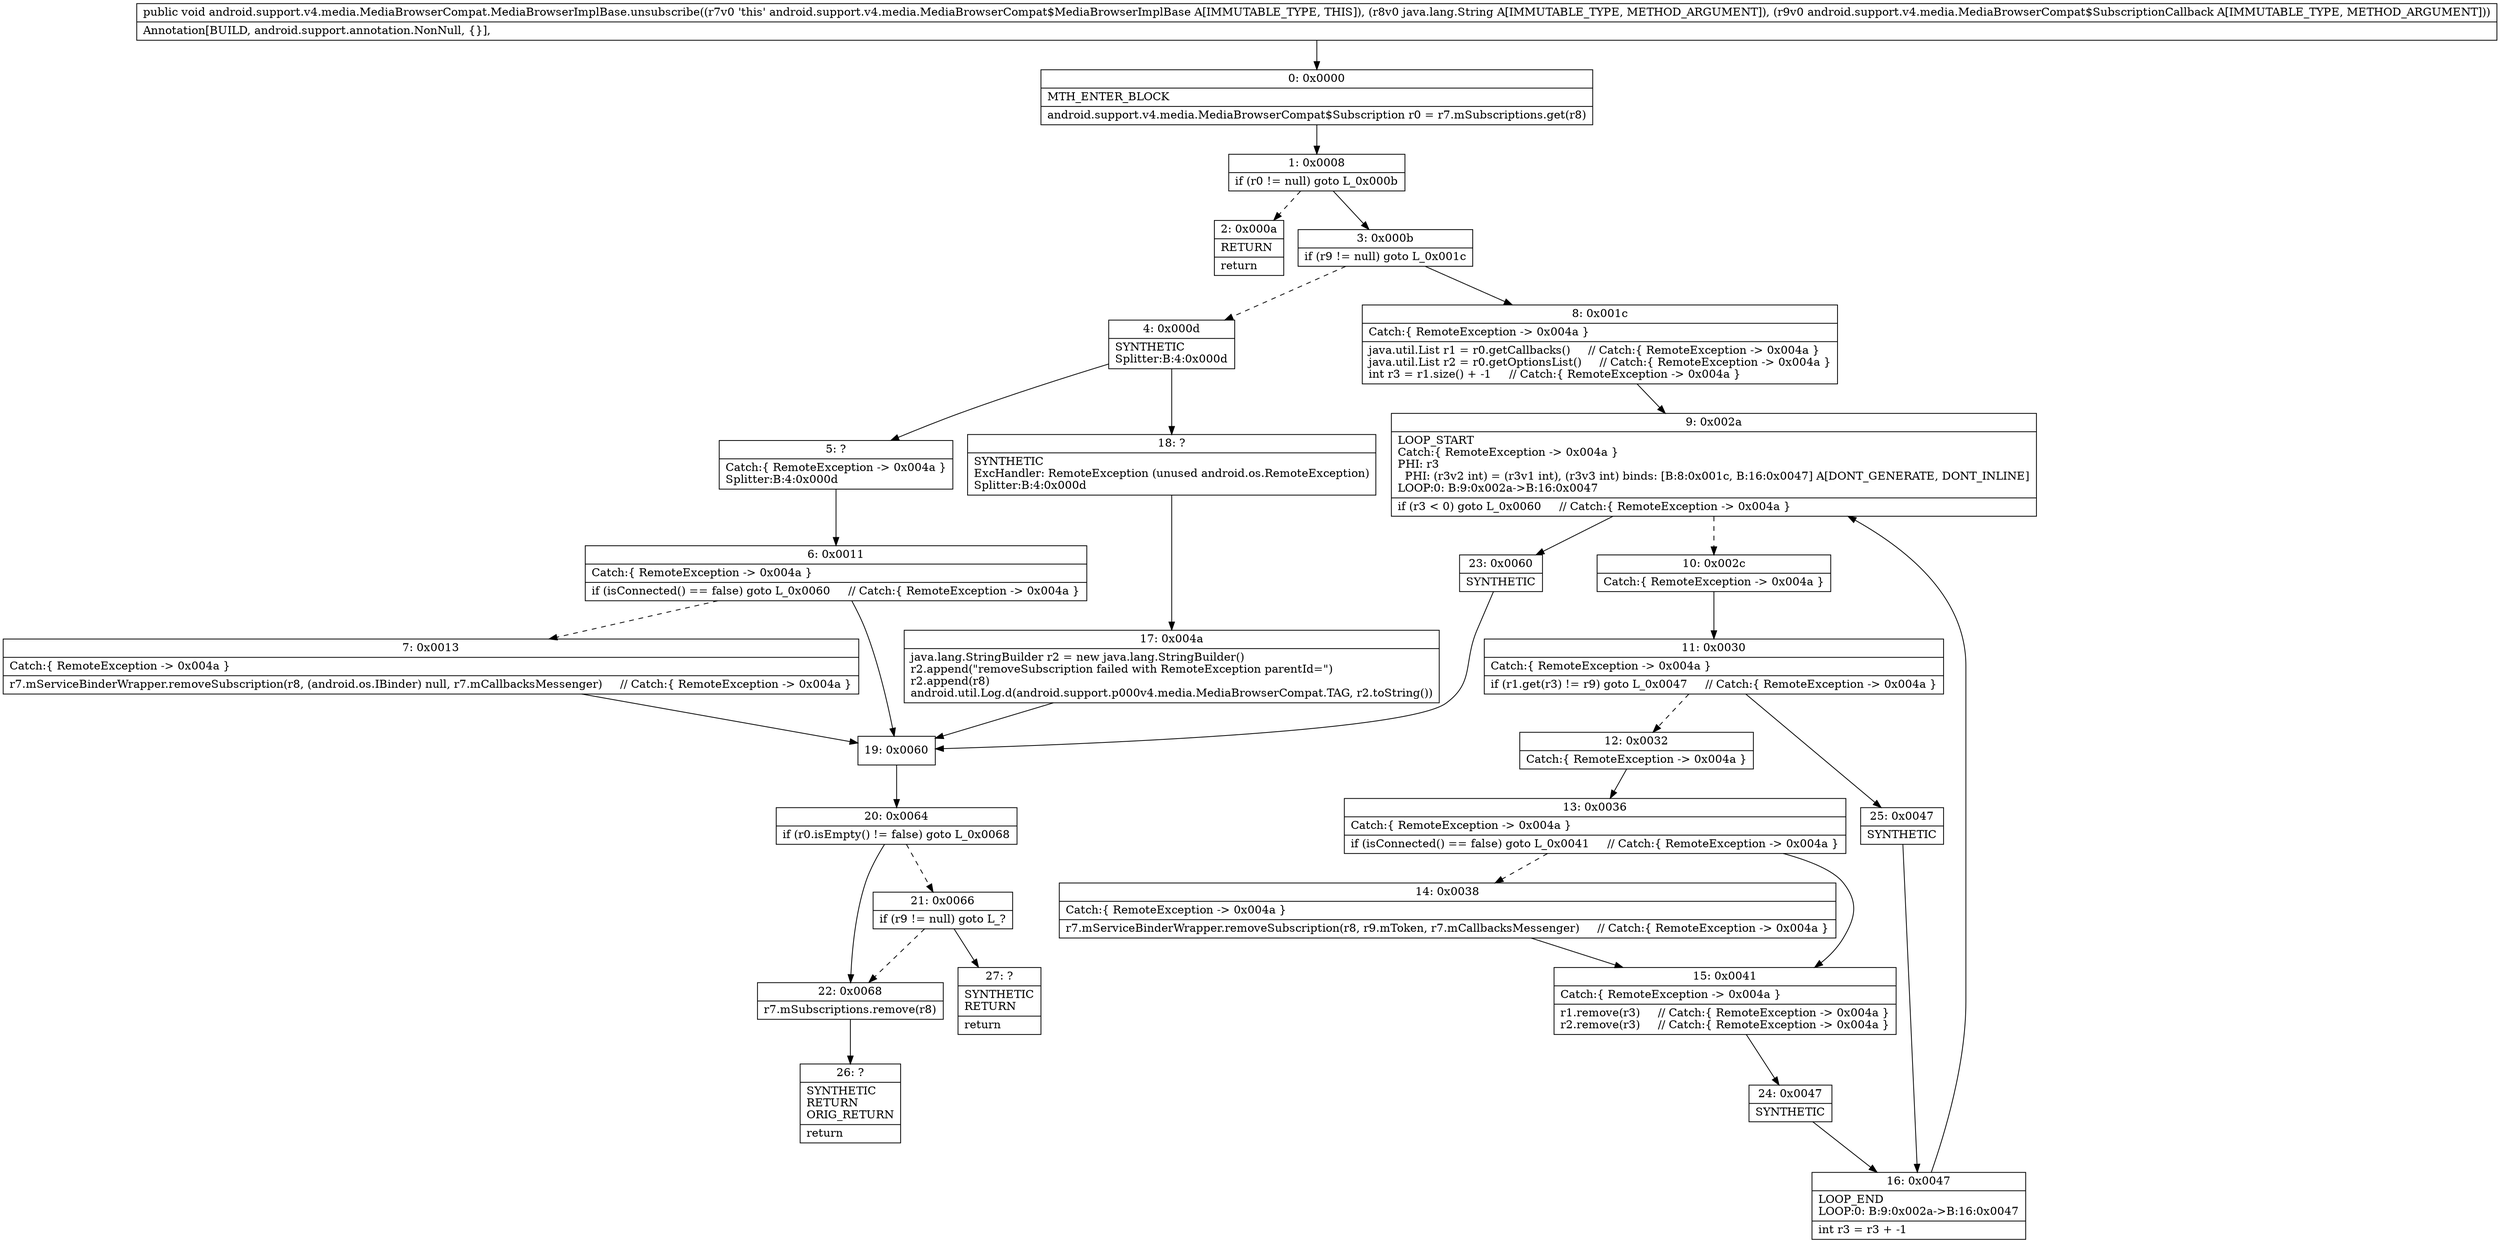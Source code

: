 digraph "CFG forandroid.support.v4.media.MediaBrowserCompat.MediaBrowserImplBase.unsubscribe(Ljava\/lang\/String;Landroid\/support\/v4\/media\/MediaBrowserCompat$SubscriptionCallback;)V" {
Node_0 [shape=record,label="{0\:\ 0x0000|MTH_ENTER_BLOCK\l|android.support.v4.media.MediaBrowserCompat$Subscription r0 = r7.mSubscriptions.get(r8)\l}"];
Node_1 [shape=record,label="{1\:\ 0x0008|if (r0 != null) goto L_0x000b\l}"];
Node_2 [shape=record,label="{2\:\ 0x000a|RETURN\l|return\l}"];
Node_3 [shape=record,label="{3\:\ 0x000b|if (r9 != null) goto L_0x001c\l}"];
Node_4 [shape=record,label="{4\:\ 0x000d|SYNTHETIC\lSplitter:B:4:0x000d\l}"];
Node_5 [shape=record,label="{5\:\ ?|Catch:\{ RemoteException \-\> 0x004a \}\lSplitter:B:4:0x000d\l}"];
Node_6 [shape=record,label="{6\:\ 0x0011|Catch:\{ RemoteException \-\> 0x004a \}\l|if (isConnected() == false) goto L_0x0060     \/\/ Catch:\{ RemoteException \-\> 0x004a \}\l}"];
Node_7 [shape=record,label="{7\:\ 0x0013|Catch:\{ RemoteException \-\> 0x004a \}\l|r7.mServiceBinderWrapper.removeSubscription(r8, (android.os.IBinder) null, r7.mCallbacksMessenger)     \/\/ Catch:\{ RemoteException \-\> 0x004a \}\l}"];
Node_8 [shape=record,label="{8\:\ 0x001c|Catch:\{ RemoteException \-\> 0x004a \}\l|java.util.List r1 = r0.getCallbacks()     \/\/ Catch:\{ RemoteException \-\> 0x004a \}\ljava.util.List r2 = r0.getOptionsList()     \/\/ Catch:\{ RemoteException \-\> 0x004a \}\lint r3 = r1.size() + \-1     \/\/ Catch:\{ RemoteException \-\> 0x004a \}\l}"];
Node_9 [shape=record,label="{9\:\ 0x002a|LOOP_START\lCatch:\{ RemoteException \-\> 0x004a \}\lPHI: r3 \l  PHI: (r3v2 int) = (r3v1 int), (r3v3 int) binds: [B:8:0x001c, B:16:0x0047] A[DONT_GENERATE, DONT_INLINE]\lLOOP:0: B:9:0x002a\-\>B:16:0x0047\l|if (r3 \< 0) goto L_0x0060     \/\/ Catch:\{ RemoteException \-\> 0x004a \}\l}"];
Node_10 [shape=record,label="{10\:\ 0x002c|Catch:\{ RemoteException \-\> 0x004a \}\l}"];
Node_11 [shape=record,label="{11\:\ 0x0030|Catch:\{ RemoteException \-\> 0x004a \}\l|if (r1.get(r3) != r9) goto L_0x0047     \/\/ Catch:\{ RemoteException \-\> 0x004a \}\l}"];
Node_12 [shape=record,label="{12\:\ 0x0032|Catch:\{ RemoteException \-\> 0x004a \}\l}"];
Node_13 [shape=record,label="{13\:\ 0x0036|Catch:\{ RemoteException \-\> 0x004a \}\l|if (isConnected() == false) goto L_0x0041     \/\/ Catch:\{ RemoteException \-\> 0x004a \}\l}"];
Node_14 [shape=record,label="{14\:\ 0x0038|Catch:\{ RemoteException \-\> 0x004a \}\l|r7.mServiceBinderWrapper.removeSubscription(r8, r9.mToken, r7.mCallbacksMessenger)     \/\/ Catch:\{ RemoteException \-\> 0x004a \}\l}"];
Node_15 [shape=record,label="{15\:\ 0x0041|Catch:\{ RemoteException \-\> 0x004a \}\l|r1.remove(r3)     \/\/ Catch:\{ RemoteException \-\> 0x004a \}\lr2.remove(r3)     \/\/ Catch:\{ RemoteException \-\> 0x004a \}\l}"];
Node_16 [shape=record,label="{16\:\ 0x0047|LOOP_END\lLOOP:0: B:9:0x002a\-\>B:16:0x0047\l|int r3 = r3 + \-1\l}"];
Node_17 [shape=record,label="{17\:\ 0x004a|java.lang.StringBuilder r2 = new java.lang.StringBuilder()\lr2.append(\"removeSubscription failed with RemoteException parentId=\")\lr2.append(r8)\landroid.util.Log.d(android.support.p000v4.media.MediaBrowserCompat.TAG, r2.toString())\l}"];
Node_18 [shape=record,label="{18\:\ ?|SYNTHETIC\lExcHandler: RemoteException (unused android.os.RemoteException)\lSplitter:B:4:0x000d\l}"];
Node_19 [shape=record,label="{19\:\ 0x0060}"];
Node_20 [shape=record,label="{20\:\ 0x0064|if (r0.isEmpty() != false) goto L_0x0068\l}"];
Node_21 [shape=record,label="{21\:\ 0x0066|if (r9 != null) goto L_?\l}"];
Node_22 [shape=record,label="{22\:\ 0x0068|r7.mSubscriptions.remove(r8)\l}"];
Node_23 [shape=record,label="{23\:\ 0x0060|SYNTHETIC\l}"];
Node_24 [shape=record,label="{24\:\ 0x0047|SYNTHETIC\l}"];
Node_25 [shape=record,label="{25\:\ 0x0047|SYNTHETIC\l}"];
Node_26 [shape=record,label="{26\:\ ?|SYNTHETIC\lRETURN\lORIG_RETURN\l|return\l}"];
Node_27 [shape=record,label="{27\:\ ?|SYNTHETIC\lRETURN\l|return\l}"];
MethodNode[shape=record,label="{public void android.support.v4.media.MediaBrowserCompat.MediaBrowserImplBase.unsubscribe((r7v0 'this' android.support.v4.media.MediaBrowserCompat$MediaBrowserImplBase A[IMMUTABLE_TYPE, THIS]), (r8v0 java.lang.String A[IMMUTABLE_TYPE, METHOD_ARGUMENT]), (r9v0 android.support.v4.media.MediaBrowserCompat$SubscriptionCallback A[IMMUTABLE_TYPE, METHOD_ARGUMENT]))  | Annotation[BUILD, android.support.annotation.NonNull, \{\}], \l}"];
MethodNode -> Node_0;
Node_0 -> Node_1;
Node_1 -> Node_2[style=dashed];
Node_1 -> Node_3;
Node_3 -> Node_4[style=dashed];
Node_3 -> Node_8;
Node_4 -> Node_5;
Node_4 -> Node_18;
Node_5 -> Node_6;
Node_6 -> Node_7[style=dashed];
Node_6 -> Node_19;
Node_7 -> Node_19;
Node_8 -> Node_9;
Node_9 -> Node_10[style=dashed];
Node_9 -> Node_23;
Node_10 -> Node_11;
Node_11 -> Node_12[style=dashed];
Node_11 -> Node_25;
Node_12 -> Node_13;
Node_13 -> Node_14[style=dashed];
Node_13 -> Node_15;
Node_14 -> Node_15;
Node_15 -> Node_24;
Node_16 -> Node_9;
Node_17 -> Node_19;
Node_18 -> Node_17;
Node_19 -> Node_20;
Node_20 -> Node_21[style=dashed];
Node_20 -> Node_22;
Node_21 -> Node_22[style=dashed];
Node_21 -> Node_27;
Node_22 -> Node_26;
Node_23 -> Node_19;
Node_24 -> Node_16;
Node_25 -> Node_16;
}

